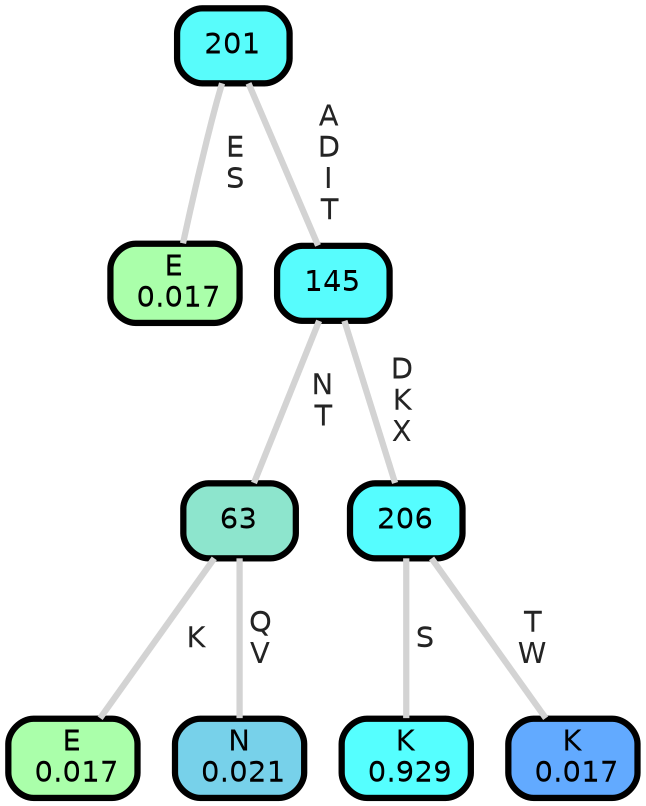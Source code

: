 graph Tree {
node [shape=box, style="filled, rounded",color="black",penwidth="3",fontcolor="black",                 fontname=helvetica] ;
graph [ranksep="0 equally", splines=straight,                 bgcolor=transparent, dpi=200] ;
edge [fontname=helvetica, fontweight=bold,fontcolor=grey14,color=lightgray] ;
0 [label="E
 0.017", fillcolor="#aaffaa"] ;
1 [label="201", fillcolor="#58fcfb"] ;
2 [label="E
 0.017", fillcolor="#aaffaa"] ;
3 [label="63", fillcolor="#8de5cd"] ;
4 [label="N
 0.021", fillcolor="#77d1ea"] ;
5 [label="145", fillcolor="#57fcfd"] ;
6 [label="K
 0.929", fillcolor="#55ffff"] ;
7 [label="206", fillcolor="#55fdff"] ;
8 [label="K
 0.017", fillcolor="#62aaff"] ;
1 -- 0 [label=" E\n S",penwidth=3] ;
1 -- 5 [label=" A\n D\n I\n T",penwidth=3] ;
3 -- 2 [label=" K",penwidth=3] ;
3 -- 4 [label=" Q\n V",penwidth=3] ;
5 -- 3 [label=" N\n T",penwidth=3] ;
5 -- 7 [label=" D\n K\n X",penwidth=3] ;
7 -- 6 [label=" S",penwidth=3] ;
7 -- 8 [label=" T\n W",penwidth=3] ;
{rank = same;}}

